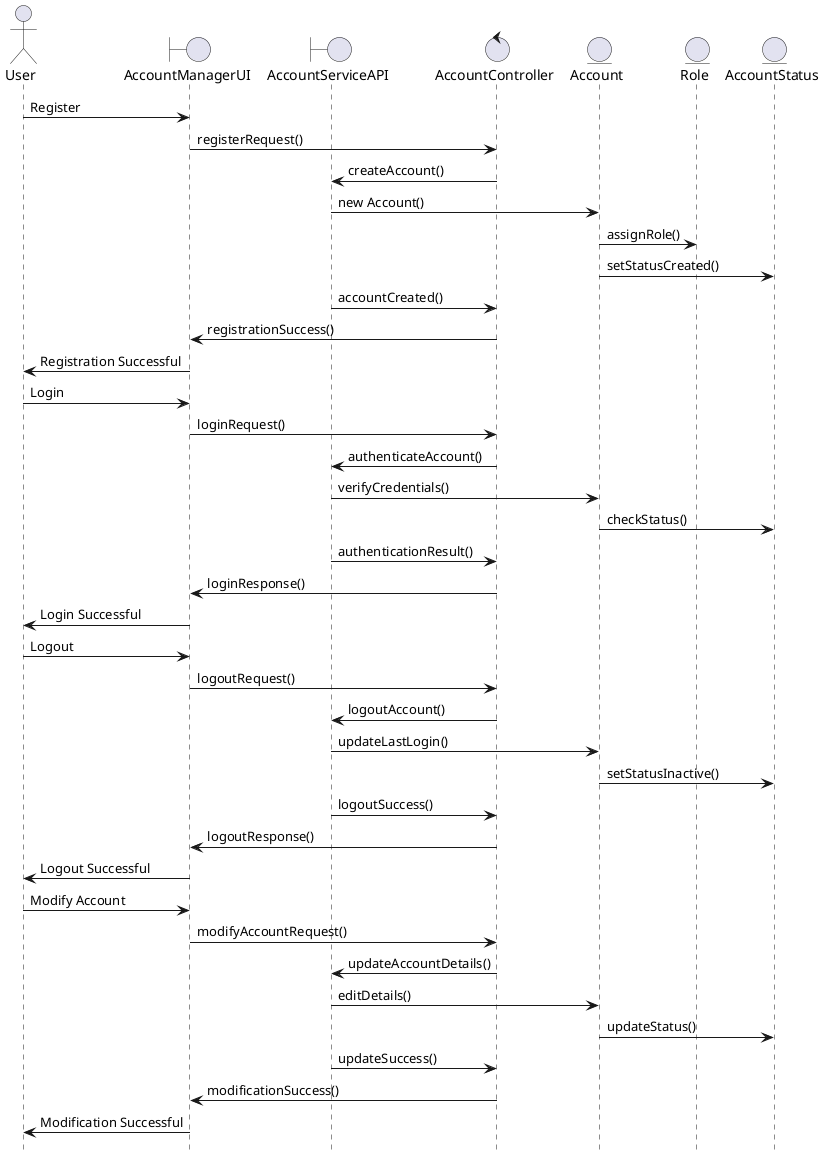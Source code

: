 @startuml
hide footbox

actor User
boundary AccountManagerUI
boundary AccountServiceAPI

control AccountController

entity Account
entity Role
entity AccountStatus

User -> AccountManagerUI : Register
AccountManagerUI -> AccountController : registerRequest()
AccountController -> AccountServiceAPI : createAccount()
AccountServiceAPI -> Account : new Account()
Account -> Role : assignRole()
Account -> AccountStatus : setStatusCreated()
AccountServiceAPI -> AccountController : accountCreated()
AccountController -> AccountManagerUI : registrationSuccess()
AccountManagerUI -> User : Registration Successful

User -> AccountManagerUI : Login
AccountManagerUI -> AccountController : loginRequest()
AccountController -> AccountServiceAPI : authenticateAccount()
AccountServiceAPI -> Account : verifyCredentials()
Account -> AccountStatus : checkStatus()
AccountServiceAPI -> AccountController : authenticationResult()
AccountController -> AccountManagerUI : loginResponse()
AccountManagerUI -> User : Login Successful

User -> AccountManagerUI : Logout
AccountManagerUI -> AccountController : logoutRequest()
AccountController -> AccountServiceAPI : logoutAccount()
AccountServiceAPI -> Account : updateLastLogin()
Account -> AccountStatus : setStatusInactive()
AccountServiceAPI -> AccountController : logoutSuccess()
AccountController -> AccountManagerUI : logoutResponse()
AccountManagerUI -> User : Logout Successful

User -> AccountManagerUI : Modify Account
AccountManagerUI -> AccountController : modifyAccountRequest()
AccountController -> AccountServiceAPI : updateAccountDetails()
AccountServiceAPI -> Account : editDetails()
Account -> AccountStatus : updateStatus()
AccountServiceAPI -> AccountController : updateSuccess()
AccountController -> AccountManagerUI : modificationSuccess()
AccountManagerUI -> User : Modification Successful

@enduml
